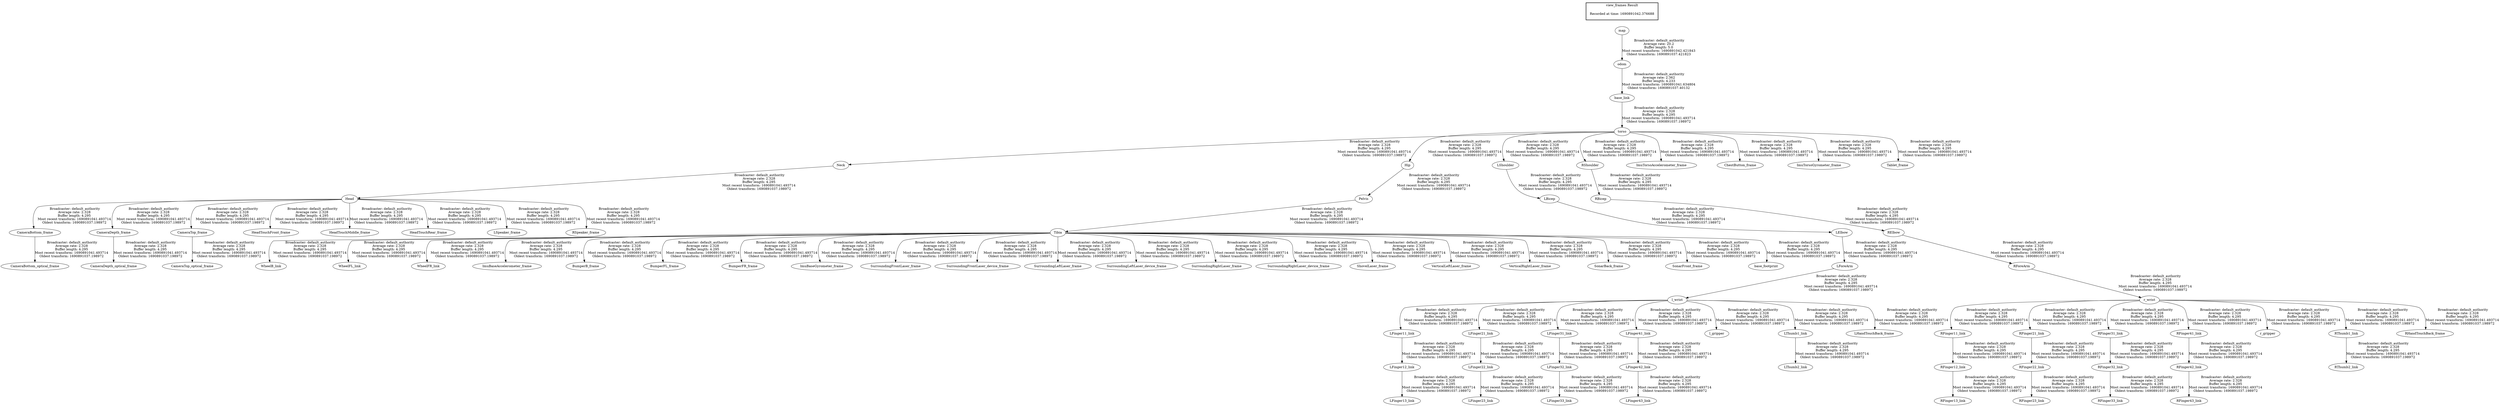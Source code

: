 digraph G {
"map" -> "odom"[label=" Broadcaster: default_authority\nAverage rate: 20.2\nBuffer length: 5.0\nMost recent transform: 1690891042.421843\nOldest transform: 1690891037.421823\n"];
"Neck" -> "Head"[label=" Broadcaster: default_authority\nAverage rate: 2.328\nBuffer length: 4.295\nMost recent transform: 1690891041.493714\nOldest transform: 1690891037.198972\n"];
"torso" -> "Neck"[label=" Broadcaster: default_authority\nAverage rate: 2.328\nBuffer length: 4.295\nMost recent transform: 1690891041.493714\nOldest transform: 1690891037.198972\n"];
"base_link" -> "torso"[label=" Broadcaster: default_authority\nAverage rate: 2.328\nBuffer length: 4.295\nMost recent transform: 1690891041.493714\nOldest transform: 1690891037.198972\n"];
"Hip" -> "Pelvis"[label=" Broadcaster: default_authority\nAverage rate: 2.328\nBuffer length: 4.295\nMost recent transform: 1690891041.493714\nOldest transform: 1690891037.198972\n"];
"torso" -> "Hip"[label=" Broadcaster: default_authority\nAverage rate: 2.328\nBuffer length: 4.295\nMost recent transform: 1690891041.493714\nOldest transform: 1690891037.198972\n"];
"Pelvis" -> "Tibia"[label=" Broadcaster: default_authority\nAverage rate: 2.328\nBuffer length: 4.295\nMost recent transform: 1690891041.493714\nOldest transform: 1690891037.198972\n"];
"LElbow" -> "LForeArm"[label=" Broadcaster: default_authority\nAverage rate: 2.328\nBuffer length: 4.295\nMost recent transform: 1690891041.493714\nOldest transform: 1690891037.198972\n"];
"LBicep" -> "LElbow"[label=" Broadcaster: default_authority\nAverage rate: 2.328\nBuffer length: 4.295\nMost recent transform: 1690891041.493714\nOldest transform: 1690891037.198972\n"];
"LShoulder" -> "LBicep"[label=" Broadcaster: default_authority\nAverage rate: 2.328\nBuffer length: 4.295\nMost recent transform: 1690891041.493714\nOldest transform: 1690891037.198972\n"];
"l_wrist" -> "LFinger11_link"[label=" Broadcaster: default_authority\nAverage rate: 2.328\nBuffer length: 4.295\nMost recent transform: 1690891041.493714\nOldest transform: 1690891037.198972\n"];
"LForeArm" -> "l_wrist"[label=" Broadcaster: default_authority\nAverage rate: 2.328\nBuffer length: 4.295\nMost recent transform: 1690891041.493714\nOldest transform: 1690891037.198972\n"];
"LFinger11_link" -> "LFinger12_link"[label=" Broadcaster: default_authority\nAverage rate: 2.328\nBuffer length: 4.295\nMost recent transform: 1690891041.493714\nOldest transform: 1690891037.198972\n"];
"LFinger12_link" -> "LFinger13_link"[label=" Broadcaster: default_authority\nAverage rate: 2.328\nBuffer length: 4.295\nMost recent transform: 1690891041.493714\nOldest transform: 1690891037.198972\n"];
"l_wrist" -> "LFinger21_link"[label=" Broadcaster: default_authority\nAverage rate: 2.328\nBuffer length: 4.295\nMost recent transform: 1690891041.493714\nOldest transform: 1690891037.198972\n"];
"LFinger21_link" -> "LFinger22_link"[label=" Broadcaster: default_authority\nAverage rate: 2.328\nBuffer length: 4.295\nMost recent transform: 1690891041.493714\nOldest transform: 1690891037.198972\n"];
"LFinger22_link" -> "LFinger23_link"[label=" Broadcaster: default_authority\nAverage rate: 2.328\nBuffer length: 4.295\nMost recent transform: 1690891041.493714\nOldest transform: 1690891037.198972\n"];
"l_wrist" -> "LFinger31_link"[label=" Broadcaster: default_authority\nAverage rate: 2.328\nBuffer length: 4.295\nMost recent transform: 1690891041.493714\nOldest transform: 1690891037.198972\n"];
"LFinger31_link" -> "LFinger32_link"[label=" Broadcaster: default_authority\nAverage rate: 2.328\nBuffer length: 4.295\nMost recent transform: 1690891041.493714\nOldest transform: 1690891037.198972\n"];
"LFinger32_link" -> "LFinger33_link"[label=" Broadcaster: default_authority\nAverage rate: 2.328\nBuffer length: 4.295\nMost recent transform: 1690891041.493714\nOldest transform: 1690891037.198972\n"];
"l_wrist" -> "LFinger41_link"[label=" Broadcaster: default_authority\nAverage rate: 2.328\nBuffer length: 4.295\nMost recent transform: 1690891041.493714\nOldest transform: 1690891037.198972\n"];
"LFinger41_link" -> "LFinger42_link"[label=" Broadcaster: default_authority\nAverage rate: 2.328\nBuffer length: 4.295\nMost recent transform: 1690891041.493714\nOldest transform: 1690891037.198972\n"];
"LFinger42_link" -> "LFinger43_link"[label=" Broadcaster: default_authority\nAverage rate: 2.328\nBuffer length: 4.295\nMost recent transform: 1690891041.493714\nOldest transform: 1690891037.198972\n"];
"l_wrist" -> "l_gripper"[label=" Broadcaster: default_authority\nAverage rate: 2.328\nBuffer length: 4.295\nMost recent transform: 1690891041.493714\nOldest transform: 1690891037.198972\n"];
"torso" -> "LShoulder"[label=" Broadcaster: default_authority\nAverage rate: 2.328\nBuffer length: 4.295\nMost recent transform: 1690891041.493714\nOldest transform: 1690891037.198972\n"];
"l_wrist" -> "LThumb1_link"[label=" Broadcaster: default_authority\nAverage rate: 2.328\nBuffer length: 4.295\nMost recent transform: 1690891041.493714\nOldest transform: 1690891037.198972\n"];
"LThumb1_link" -> "LThumb2_link"[label=" Broadcaster: default_authority\nAverage rate: 2.328\nBuffer length: 4.295\nMost recent transform: 1690891041.493714\nOldest transform: 1690891037.198972\n"];
"RElbow" -> "RForeArm"[label=" Broadcaster: default_authority\nAverage rate: 2.328\nBuffer length: 4.295\nMost recent transform: 1690891041.493714\nOldest transform: 1690891037.198972\n"];
"RBicep" -> "RElbow"[label=" Broadcaster: default_authority\nAverage rate: 2.328\nBuffer length: 4.295\nMost recent transform: 1690891041.493714\nOldest transform: 1690891037.198972\n"];
"RShoulder" -> "RBicep"[label=" Broadcaster: default_authority\nAverage rate: 2.328\nBuffer length: 4.295\nMost recent transform: 1690891041.493714\nOldest transform: 1690891037.198972\n"];
"r_wrist" -> "RFinger11_link"[label=" Broadcaster: default_authority\nAverage rate: 2.328\nBuffer length: 4.295\nMost recent transform: 1690891041.493714\nOldest transform: 1690891037.198972\n"];
"RForeArm" -> "r_wrist"[label=" Broadcaster: default_authority\nAverage rate: 2.328\nBuffer length: 4.295\nMost recent transform: 1690891041.493714\nOldest transform: 1690891037.198972\n"];
"RFinger11_link" -> "RFinger12_link"[label=" Broadcaster: default_authority\nAverage rate: 2.328\nBuffer length: 4.295\nMost recent transform: 1690891041.493714\nOldest transform: 1690891037.198972\n"];
"RFinger12_link" -> "RFinger13_link"[label=" Broadcaster: default_authority\nAverage rate: 2.328\nBuffer length: 4.295\nMost recent transform: 1690891041.493714\nOldest transform: 1690891037.198972\n"];
"r_wrist" -> "RFinger21_link"[label=" Broadcaster: default_authority\nAverage rate: 2.328\nBuffer length: 4.295\nMost recent transform: 1690891041.493714\nOldest transform: 1690891037.198972\n"];
"RFinger21_link" -> "RFinger22_link"[label=" Broadcaster: default_authority\nAverage rate: 2.328\nBuffer length: 4.295\nMost recent transform: 1690891041.493714\nOldest transform: 1690891037.198972\n"];
"RFinger22_link" -> "RFinger23_link"[label=" Broadcaster: default_authority\nAverage rate: 2.328\nBuffer length: 4.295\nMost recent transform: 1690891041.493714\nOldest transform: 1690891037.198972\n"];
"r_wrist" -> "RFinger31_link"[label=" Broadcaster: default_authority\nAverage rate: 2.328\nBuffer length: 4.295\nMost recent transform: 1690891041.493714\nOldest transform: 1690891037.198972\n"];
"RFinger31_link" -> "RFinger32_link"[label=" Broadcaster: default_authority\nAverage rate: 2.328\nBuffer length: 4.295\nMost recent transform: 1690891041.493714\nOldest transform: 1690891037.198972\n"];
"RFinger32_link" -> "RFinger33_link"[label=" Broadcaster: default_authority\nAverage rate: 2.328\nBuffer length: 4.295\nMost recent transform: 1690891041.493714\nOldest transform: 1690891037.198972\n"];
"r_wrist" -> "RFinger41_link"[label=" Broadcaster: default_authority\nAverage rate: 2.328\nBuffer length: 4.295\nMost recent transform: 1690891041.493714\nOldest transform: 1690891037.198972\n"];
"RFinger41_link" -> "RFinger42_link"[label=" Broadcaster: default_authority\nAverage rate: 2.328\nBuffer length: 4.295\nMost recent transform: 1690891041.493714\nOldest transform: 1690891037.198972\n"];
"RFinger42_link" -> "RFinger43_link"[label=" Broadcaster: default_authority\nAverage rate: 2.328\nBuffer length: 4.295\nMost recent transform: 1690891041.493714\nOldest transform: 1690891037.198972\n"];
"r_wrist" -> "r_gripper"[label=" Broadcaster: default_authority\nAverage rate: 2.328\nBuffer length: 4.295\nMost recent transform: 1690891041.493714\nOldest transform: 1690891037.198972\n"];
"torso" -> "RShoulder"[label=" Broadcaster: default_authority\nAverage rate: 2.328\nBuffer length: 4.295\nMost recent transform: 1690891041.493714\nOldest transform: 1690891037.198972\n"];
"r_wrist" -> "RThumb1_link"[label=" Broadcaster: default_authority\nAverage rate: 2.328\nBuffer length: 4.295\nMost recent transform: 1690891041.493714\nOldest transform: 1690891037.198972\n"];
"RThumb1_link" -> "RThumb2_link"[label=" Broadcaster: default_authority\nAverage rate: 2.328\nBuffer length: 4.295\nMost recent transform: 1690891041.493714\nOldest transform: 1690891037.198972\n"];
"Tibia" -> "WheelB_link"[label=" Broadcaster: default_authority\nAverage rate: 2.328\nBuffer length: 4.295\nMost recent transform: 1690891041.493714\nOldest transform: 1690891037.198972\n"];
"Tibia" -> "WheelFL_link"[label=" Broadcaster: default_authority\nAverage rate: 2.328\nBuffer length: 4.295\nMost recent transform: 1690891041.493714\nOldest transform: 1690891037.198972\n"];
"Tibia" -> "WheelFR_link"[label=" Broadcaster: default_authority\nAverage rate: 2.328\nBuffer length: 4.295\nMost recent transform: 1690891041.493714\nOldest transform: 1690891037.198972\n"];
"Tibia" -> "ImuBaseAccelerometer_frame"[label=" Broadcaster: default_authority\nAverage rate: 2.328\nBuffer length: 4.295\nMost recent transform: 1690891041.493714\nOldest transform: 1690891037.198972\n"];
"torso" -> "ImuTorsoAccelerometer_frame"[label=" Broadcaster: default_authority\nAverage rate: 2.328\nBuffer length: 4.295\nMost recent transform: 1690891041.493714\nOldest transform: 1690891037.198972\n"];
"Tibia" -> "BumperB_frame"[label=" Broadcaster: default_authority\nAverage rate: 2.328\nBuffer length: 4.295\nMost recent transform: 1690891041.493714\nOldest transform: 1690891037.198972\n"];
"Tibia" -> "BumperFL_frame"[label=" Broadcaster: default_authority\nAverage rate: 2.328\nBuffer length: 4.295\nMost recent transform: 1690891041.493714\nOldest transform: 1690891037.198972\n"];
"Tibia" -> "BumperFR_frame"[label=" Broadcaster: default_authority\nAverage rate: 2.328\nBuffer length: 4.295\nMost recent transform: 1690891041.493714\nOldest transform: 1690891037.198972\n"];
"CameraBottom_frame" -> "CameraBottom_optical_frame"[label=" Broadcaster: default_authority\nAverage rate: 2.328\nBuffer length: 4.295\nMost recent transform: 1690891041.493714\nOldest transform: 1690891037.198972\n"];
"Head" -> "CameraBottom_frame"[label=" Broadcaster: default_authority\nAverage rate: 2.328\nBuffer length: 4.295\nMost recent transform: 1690891041.493714\nOldest transform: 1690891037.198972\n"];
"CameraDepth_frame" -> "CameraDepth_optical_frame"[label=" Broadcaster: default_authority\nAverage rate: 2.328\nBuffer length: 4.295\nMost recent transform: 1690891041.493714\nOldest transform: 1690891037.198972\n"];
"Head" -> "CameraDepth_frame"[label=" Broadcaster: default_authority\nAverage rate: 2.328\nBuffer length: 4.295\nMost recent transform: 1690891041.493714\nOldest transform: 1690891037.198972\n"];
"CameraTop_frame" -> "CameraTop_optical_frame"[label=" Broadcaster: default_authority\nAverage rate: 2.328\nBuffer length: 4.295\nMost recent transform: 1690891041.493714\nOldest transform: 1690891037.198972\n"];
"Head" -> "CameraTop_frame"[label=" Broadcaster: default_authority\nAverage rate: 2.328\nBuffer length: 4.295\nMost recent transform: 1690891041.493714\nOldest transform: 1690891037.198972\n"];
"torso" -> "ChestButton_frame"[label=" Broadcaster: default_authority\nAverage rate: 2.328\nBuffer length: 4.295\nMost recent transform: 1690891041.493714\nOldest transform: 1690891037.198972\n"];
"Tibia" -> "ImuBaseGyrometer_frame"[label=" Broadcaster: default_authority\nAverage rate: 2.328\nBuffer length: 4.295\nMost recent transform: 1690891041.493714\nOldest transform: 1690891037.198972\n"];
"torso" -> "ImuTorsoGyrometer_frame"[label=" Broadcaster: default_authority\nAverage rate: 2.328\nBuffer length: 4.295\nMost recent transform: 1690891041.493714\nOldest transform: 1690891037.198972\n"];
"Head" -> "HeadTouchFront_frame"[label=" Broadcaster: default_authority\nAverage rate: 2.328\nBuffer length: 4.295\nMost recent transform: 1690891041.493714\nOldest transform: 1690891037.198972\n"];
"Head" -> "HeadTouchMiddle_frame"[label=" Broadcaster: default_authority\nAverage rate: 2.328\nBuffer length: 4.295\nMost recent transform: 1690891041.493714\nOldest transform: 1690891037.198972\n"];
"Head" -> "HeadTouchRear_frame"[label=" Broadcaster: default_authority\nAverage rate: 2.328\nBuffer length: 4.295\nMost recent transform: 1690891041.493714\nOldest transform: 1690891037.198972\n"];
"l_wrist" -> "LHandTouchBack_frame"[label=" Broadcaster: default_authority\nAverage rate: 2.328\nBuffer length: 4.295\nMost recent transform: 1690891041.493714\nOldest transform: 1690891037.198972\n"];
"Tibia" -> "SurroundingFrontLaser_frame"[label=" Broadcaster: default_authority\nAverage rate: 2.328\nBuffer length: 4.295\nMost recent transform: 1690891041.493714\nOldest transform: 1690891037.198972\n"];
"Tibia" -> "SurroundingFrontLaser_device_frame"[label=" Broadcaster: default_authority\nAverage rate: 2.328\nBuffer length: 4.295\nMost recent transform: 1690891041.493714\nOldest transform: 1690891037.198972\n"];
"Tibia" -> "SurroundingLeftLaser_frame"[label=" Broadcaster: default_authority\nAverage rate: 2.328\nBuffer length: 4.295\nMost recent transform: 1690891041.493714\nOldest transform: 1690891037.198972\n"];
"Tibia" -> "SurroundingLeftLaser_device_frame"[label=" Broadcaster: default_authority\nAverage rate: 2.328\nBuffer length: 4.295\nMost recent transform: 1690891041.493714\nOldest transform: 1690891037.198972\n"];
"Tibia" -> "SurroundingRightLaser_frame"[label=" Broadcaster: default_authority\nAverage rate: 2.328\nBuffer length: 4.295\nMost recent transform: 1690891041.493714\nOldest transform: 1690891037.198972\n"];
"Tibia" -> "SurroundingRightLaser_device_frame"[label=" Broadcaster: default_authority\nAverage rate: 2.328\nBuffer length: 4.295\nMost recent transform: 1690891041.493714\nOldest transform: 1690891037.198972\n"];
"Tibia" -> "ShovelLaser_frame"[label=" Broadcaster: default_authority\nAverage rate: 2.328\nBuffer length: 4.295\nMost recent transform: 1690891041.493714\nOldest transform: 1690891037.198972\n"];
"Tibia" -> "VerticalLeftLaser_frame"[label=" Broadcaster: default_authority\nAverage rate: 2.328\nBuffer length: 4.295\nMost recent transform: 1690891041.493714\nOldest transform: 1690891037.198972\n"];
"Tibia" -> "VerticalRightLaser_frame"[label=" Broadcaster: default_authority\nAverage rate: 2.328\nBuffer length: 4.295\nMost recent transform: 1690891041.493714\nOldest transform: 1690891037.198972\n"];
"r_wrist" -> "RHandTouchBack_frame"[label=" Broadcaster: default_authority\nAverage rate: 2.328\nBuffer length: 4.295\nMost recent transform: 1690891041.493714\nOldest transform: 1690891037.198972\n"];
"Tibia" -> "SonarBack_frame"[label=" Broadcaster: default_authority\nAverage rate: 2.328\nBuffer length: 4.295\nMost recent transform: 1690891041.493714\nOldest transform: 1690891037.198972\n"];
"Tibia" -> "SonarFront_frame"[label=" Broadcaster: default_authority\nAverage rate: 2.328\nBuffer length: 4.295\nMost recent transform: 1690891041.493714\nOldest transform: 1690891037.198972\n"];
"Head" -> "LSpeaker_frame"[label=" Broadcaster: default_authority\nAverage rate: 2.328\nBuffer length: 4.295\nMost recent transform: 1690891041.493714\nOldest transform: 1690891037.198972\n"];
"Head" -> "RSpeaker_frame"[label=" Broadcaster: default_authority\nAverage rate: 2.328\nBuffer length: 4.295\nMost recent transform: 1690891041.493714\nOldest transform: 1690891037.198972\n"];
"torso" -> "Tablet_frame"[label=" Broadcaster: default_authority\nAverage rate: 2.328\nBuffer length: 4.295\nMost recent transform: 1690891041.493714\nOldest transform: 1690891037.198972\n"];
"Tibia" -> "base_footprint"[label=" Broadcaster: default_authority\nAverage rate: 2.328\nBuffer length: 4.295\nMost recent transform: 1690891041.493714\nOldest transform: 1690891037.198972\n"];
"odom" -> "base_link"[label=" Broadcaster: default_authority\nAverage rate: 2.362\nBuffer length: 4.233\nMost recent transform: 1690891041.634804\nOldest transform: 1690891037.40132\n"];
edge [style=invis];
 subgraph cluster_legend { style=bold; color=black; label ="view_frames Result";
"Recorded at time: 1690891042.376688"[ shape=plaintext ] ;
}->"map";
}